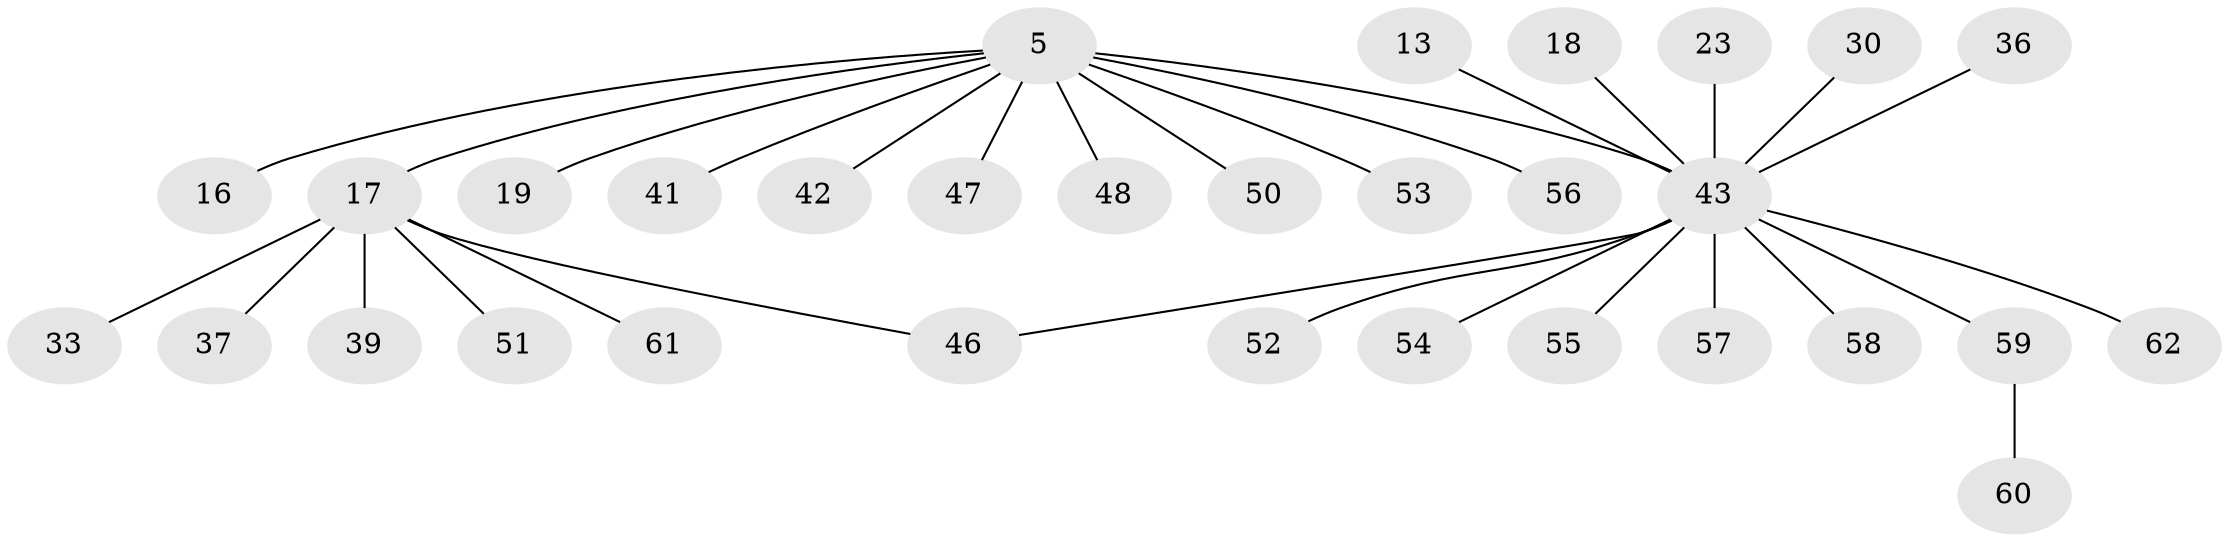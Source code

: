 // original degree distribution, {11: 0.016129032258064516, 5: 0.04838709677419355, 3: 0.04838709677419355, 2: 0.16129032258064516, 4: 0.06451612903225806, 6: 0.016129032258064516, 1: 0.6129032258064516, 8: 0.016129032258064516, 7: 0.016129032258064516}
// Generated by graph-tools (version 1.1) at 2025/47/03/09/25 04:47:27]
// undirected, 31 vertices, 31 edges
graph export_dot {
graph [start="1"]
  node [color=gray90,style=filled];
  5 [super="+3"];
  13;
  16;
  17 [super="+8"];
  18;
  19;
  23;
  30;
  33;
  36 [super="+28"];
  37;
  39;
  41 [super="+7+15+29"];
  42 [super="+25"];
  43 [super="+10+12+35"];
  46 [super="+34"];
  47 [super="+44"];
  48;
  50 [super="+6+11+38+31+45"];
  51;
  52;
  53;
  54;
  55 [super="+49"];
  56;
  57;
  58;
  59 [super="+9"];
  60;
  61;
  62;
  5 -- 48;
  5 -- 16;
  5 -- 17 [weight=2];
  5 -- 19;
  5 -- 53;
  5 -- 56;
  5 -- 43 [weight=3];
  5 -- 50;
  5 -- 41;
  5 -- 42;
  5 -- 47;
  13 -- 43;
  17 -- 51;
  17 -- 61;
  17 -- 33;
  17 -- 37;
  17 -- 39;
  17 -- 46;
  18 -- 43;
  23 -- 43;
  30 -- 43;
  36 -- 43;
  43 -- 57;
  43 -- 52;
  43 -- 62;
  43 -- 54;
  43 -- 58;
  43 -- 59;
  43 -- 46;
  43 -- 55;
  59 -- 60;
}
